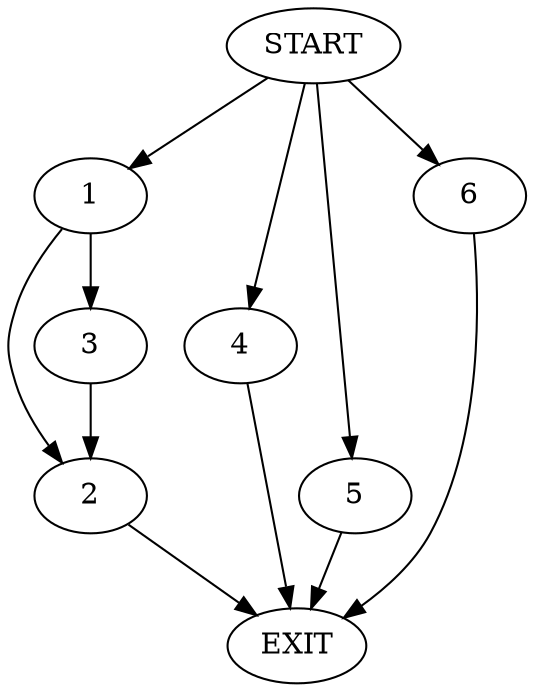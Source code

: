 digraph {
0 [label="START"]
7 [label="EXIT"]
0 -> 1
1 -> 2
1 -> 3
2 -> 7
3 -> 2
0 -> 4
4 -> 7
0 -> 5
5 -> 7
0 -> 6
6 -> 7
}
